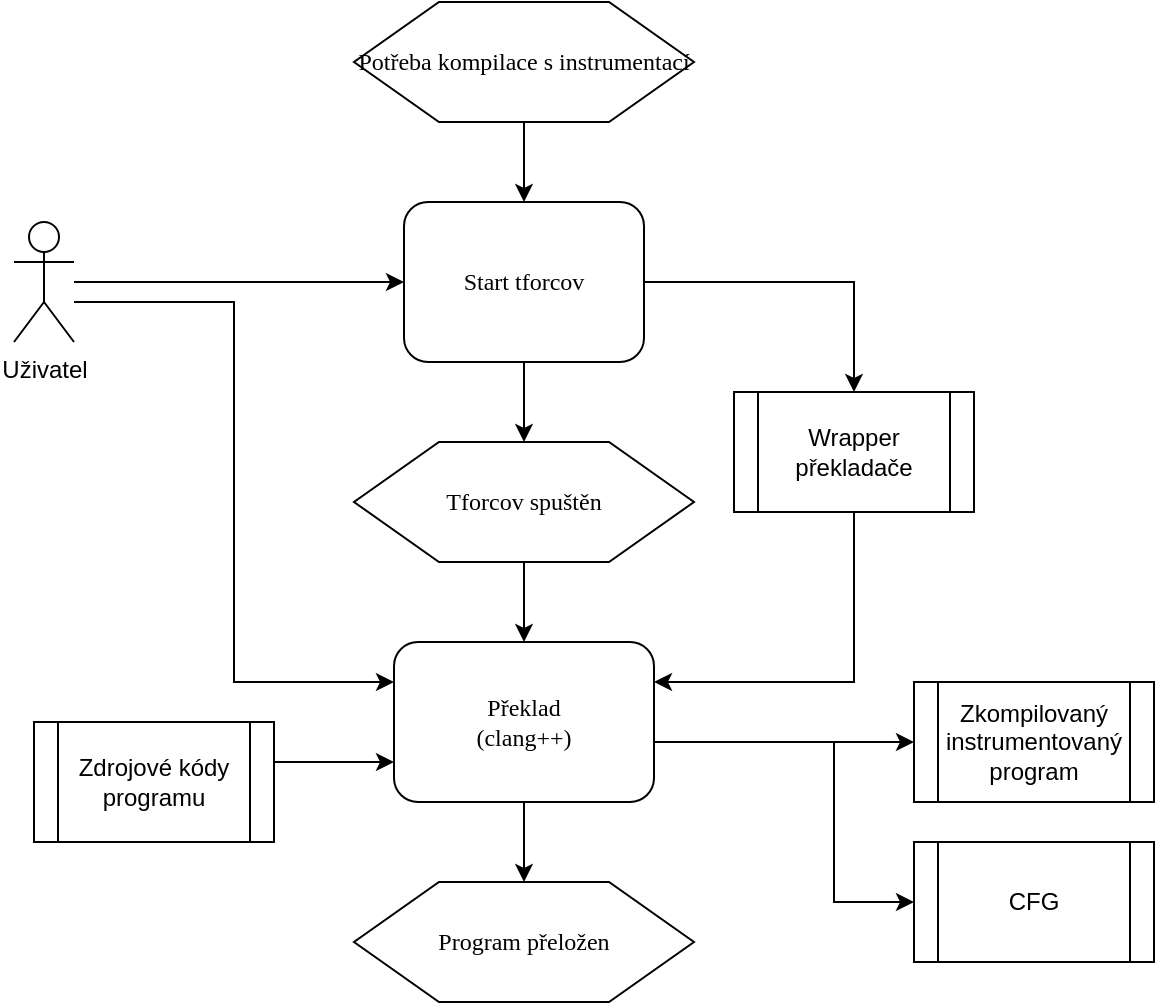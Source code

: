 <mxfile version="17.5.0" type="github">
  <diagram name="Page-1" id="8ce9d11a-91a2-4d17-14d8-a56ed91bf033">
    <mxGraphModel dx="1422" dy="762" grid="1" gridSize="10" guides="1" tooltips="1" connect="1" arrows="1" fold="1" page="1" pageScale="1" pageWidth="1100" pageHeight="850" background="none" math="0" shadow="0">
      <root>
        <mxCell id="0" />
        <mxCell id="1" parent="0" />
        <mxCell id="318fzTL56NjNgk1-DEGz-19" style="edgeStyle=orthogonalEdgeStyle;rounded=0;orthogonalLoop=1;jettySize=auto;html=1;" parent="1" source="318fzTL56NjNgk1-DEGz-1" target="318fzTL56NjNgk1-DEGz-16" edge="1">
          <mxGeometry relative="1" as="geometry">
            <mxPoint x="750" y="590" as="targetPoint" />
            <Array as="points">
              <mxPoint x="720" y="580" />
              <mxPoint x="720" y="580" />
            </Array>
          </mxGeometry>
        </mxCell>
        <mxCell id="318fzTL56NjNgk1-DEGz-1" value="Zdrojové kódy programu" style="shape=process;whiteSpace=wrap;html=1;backgroundOutline=1;" parent="1" vertex="1">
          <mxGeometry x="590" y="560" width="120" height="60" as="geometry" />
        </mxCell>
        <mxCell id="318fzTL56NjNgk1-DEGz-20" style="edgeStyle=orthogonalEdgeStyle;rounded=0;orthogonalLoop=1;jettySize=auto;html=1;" parent="1" source="318fzTL56NjNgk1-DEGz-3" target="318fzTL56NjNgk1-DEGz-15" edge="1">
          <mxGeometry relative="1" as="geometry" />
        </mxCell>
        <mxCell id="318fzTL56NjNgk1-DEGz-31" style="edgeStyle=orthogonalEdgeStyle;rounded=0;orthogonalLoop=1;jettySize=auto;html=1;" parent="1" source="318fzTL56NjNgk1-DEGz-3" target="318fzTL56NjNgk1-DEGz-16" edge="1">
          <mxGeometry relative="1" as="geometry">
            <Array as="points">
              <mxPoint x="690" y="350" />
              <mxPoint x="690" y="540" />
            </Array>
          </mxGeometry>
        </mxCell>
        <mxCell id="318fzTL56NjNgk1-DEGz-3" value="Uživatel" style="shape=umlActor;verticalLabelPosition=bottom;verticalAlign=top;html=1;outlineConnect=0;" parent="1" vertex="1">
          <mxGeometry x="580" y="310" width="30" height="60" as="geometry" />
        </mxCell>
        <mxCell id="318fzTL56NjNgk1-DEGz-24" style="edgeStyle=orthogonalEdgeStyle;rounded=0;orthogonalLoop=1;jettySize=auto;html=1;" parent="1" source="318fzTL56NjNgk1-DEGz-14" target="318fzTL56NjNgk1-DEGz-15" edge="1">
          <mxGeometry relative="1" as="geometry" />
        </mxCell>
        <mxCell id="318fzTL56NjNgk1-DEGz-14" value="Potřeba kompilace s instrumentací" style="shape=hexagon;perimeter=hexagonPerimeter;whiteSpace=wrap;html=1;rounded=0;shadow=0;labelBackgroundColor=none;strokeWidth=1;fontFamily=Verdana;fontSize=12;align=center;" parent="1" vertex="1">
          <mxGeometry x="750" y="200" width="170" height="60" as="geometry" />
        </mxCell>
        <mxCell id="318fzTL56NjNgk1-DEGz-27" style="edgeStyle=orthogonalEdgeStyle;rounded=0;orthogonalLoop=1;jettySize=auto;html=1;" parent="1" source="318fzTL56NjNgk1-DEGz-15" target="318fzTL56NjNgk1-DEGz-26" edge="1">
          <mxGeometry relative="1" as="geometry" />
        </mxCell>
        <mxCell id="318fzTL56NjNgk1-DEGz-30" style="edgeStyle=orthogonalEdgeStyle;rounded=0;orthogonalLoop=1;jettySize=auto;html=1;" parent="1" source="318fzTL56NjNgk1-DEGz-15" target="318fzTL56NjNgk1-DEGz-25" edge="1">
          <mxGeometry relative="1" as="geometry" />
        </mxCell>
        <mxCell id="318fzTL56NjNgk1-DEGz-15" value="Start tforcov" style="rounded=1;whiteSpace=wrap;html=1;shadow=0;labelBackgroundColor=none;strokeWidth=1;fontFamily=Verdana;fontSize=12;align=center;" parent="1" vertex="1">
          <mxGeometry x="775" y="300" width="120" height="80" as="geometry" />
        </mxCell>
        <mxCell id="318fzTL56NjNgk1-DEGz-28" style="edgeStyle=orthogonalEdgeStyle;rounded=0;orthogonalLoop=1;jettySize=auto;html=1;" parent="1" source="318fzTL56NjNgk1-DEGz-16" target="318fzTL56NjNgk1-DEGz-21" edge="1">
          <mxGeometry relative="1" as="geometry">
            <Array as="points">
              <mxPoint x="970" y="570" />
              <mxPoint x="970" y="570" />
            </Array>
          </mxGeometry>
        </mxCell>
        <mxCell id="wex1mb7kt1AqzaQvMvRQ-2" style="edgeStyle=orthogonalEdgeStyle;rounded=0;orthogonalLoop=1;jettySize=auto;html=1;" parent="1" source="318fzTL56NjNgk1-DEGz-16" target="wex1mb7kt1AqzaQvMvRQ-1" edge="1">
          <mxGeometry relative="1" as="geometry">
            <Array as="points">
              <mxPoint x="990" y="570" />
              <mxPoint x="990" y="650" />
            </Array>
          </mxGeometry>
        </mxCell>
        <mxCell id="wex1mb7kt1AqzaQvMvRQ-4" style="edgeStyle=orthogonalEdgeStyle;rounded=0;orthogonalLoop=1;jettySize=auto;html=1;" parent="1" source="318fzTL56NjNgk1-DEGz-16" target="wex1mb7kt1AqzaQvMvRQ-3" edge="1">
          <mxGeometry relative="1" as="geometry" />
        </mxCell>
        <mxCell id="318fzTL56NjNgk1-DEGz-16" value="Překlad&lt;br&gt;(clang++)" style="rounded=1;whiteSpace=wrap;html=1;shadow=0;labelBackgroundColor=none;strokeWidth=1;fontFamily=Verdana;fontSize=12;align=center;" parent="1" vertex="1">
          <mxGeometry x="770" y="520" width="130" height="80" as="geometry" />
        </mxCell>
        <mxCell id="318fzTL56NjNgk1-DEGz-21" value="Zkompilovaný instrumentovaný program" style="shape=process;whiteSpace=wrap;html=1;backgroundOutline=1;" parent="1" vertex="1">
          <mxGeometry x="1030" y="540" width="120" height="60" as="geometry" />
        </mxCell>
        <mxCell id="318fzTL56NjNgk1-DEGz-29" style="edgeStyle=orthogonalEdgeStyle;rounded=0;orthogonalLoop=1;jettySize=auto;html=1;" parent="1" source="318fzTL56NjNgk1-DEGz-25" target="318fzTL56NjNgk1-DEGz-16" edge="1">
          <mxGeometry relative="1" as="geometry" />
        </mxCell>
        <mxCell id="318fzTL56NjNgk1-DEGz-25" value="Tforcov spuštěn" style="shape=hexagon;perimeter=hexagonPerimeter;whiteSpace=wrap;html=1;rounded=0;shadow=0;labelBackgroundColor=none;strokeWidth=1;fontFamily=Verdana;fontSize=12;align=center;" parent="1" vertex="1">
          <mxGeometry x="750" y="420" width="170" height="60" as="geometry" />
        </mxCell>
        <mxCell id="318fzTL56NjNgk1-DEGz-32" style="edgeStyle=orthogonalEdgeStyle;rounded=0;orthogonalLoop=1;jettySize=auto;html=1;" parent="1" source="318fzTL56NjNgk1-DEGz-26" target="318fzTL56NjNgk1-DEGz-16" edge="1">
          <mxGeometry relative="1" as="geometry">
            <Array as="points">
              <mxPoint x="1000" y="540" />
            </Array>
          </mxGeometry>
        </mxCell>
        <mxCell id="318fzTL56NjNgk1-DEGz-26" value="Wrapper překladače" style="shape=process;whiteSpace=wrap;html=1;backgroundOutline=1;" parent="1" vertex="1">
          <mxGeometry x="940" y="395" width="120" height="60" as="geometry" />
        </mxCell>
        <mxCell id="wex1mb7kt1AqzaQvMvRQ-1" value="CFG" style="shape=process;whiteSpace=wrap;html=1;backgroundOutline=1;" parent="1" vertex="1">
          <mxGeometry x="1030" y="620" width="120" height="60" as="geometry" />
        </mxCell>
        <mxCell id="wex1mb7kt1AqzaQvMvRQ-3" value="Program přeložen" style="shape=hexagon;perimeter=hexagonPerimeter;whiteSpace=wrap;html=1;rounded=0;shadow=0;labelBackgroundColor=none;strokeWidth=1;fontFamily=Verdana;fontSize=12;align=center;" parent="1" vertex="1">
          <mxGeometry x="750" y="640" width="170" height="60" as="geometry" />
        </mxCell>
      </root>
    </mxGraphModel>
  </diagram>
</mxfile>
